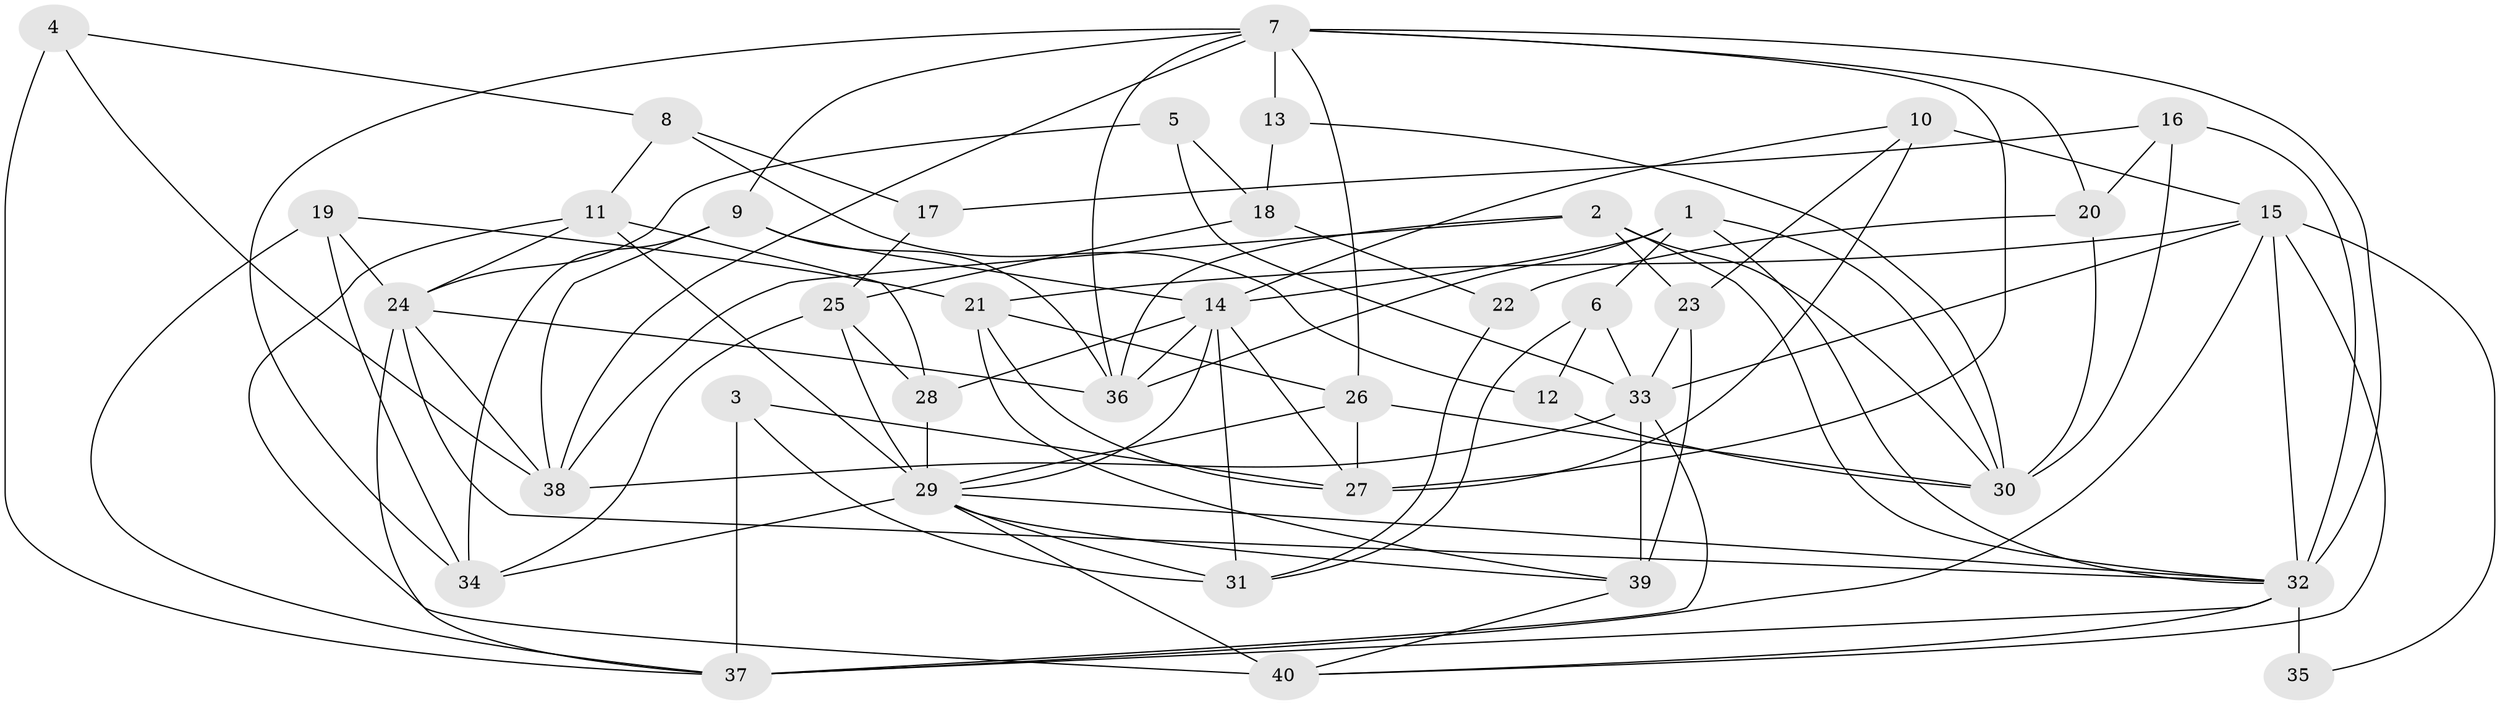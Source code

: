 // original degree distribution, {7: 0.0759493670886076, 6: 0.0379746835443038, 3: 0.189873417721519, 5: 0.13924050632911392, 2: 0.1518987341772152, 4: 0.3924050632911392, 8: 0.012658227848101266}
// Generated by graph-tools (version 1.1) at 2025/37/03/04/25 23:37:09]
// undirected, 40 vertices, 102 edges
graph export_dot {
  node [color=gray90,style=filled];
  1;
  2;
  3;
  4;
  5;
  6;
  7;
  8;
  9;
  10;
  11;
  12;
  13;
  14;
  15;
  16;
  17;
  18;
  19;
  20;
  21;
  22;
  23;
  24;
  25;
  26;
  27;
  28;
  29;
  30;
  31;
  32;
  33;
  34;
  35;
  36;
  37;
  38;
  39;
  40;
  1 -- 6 [weight=1.0];
  1 -- 14 [weight=1.0];
  1 -- 30 [weight=1.0];
  1 -- 32 [weight=1.0];
  1 -- 36 [weight=1.0];
  2 -- 23 [weight=1.0];
  2 -- 30 [weight=1.0];
  2 -- 32 [weight=1.0];
  2 -- 36 [weight=1.0];
  2 -- 38 [weight=1.0];
  3 -- 27 [weight=1.0];
  3 -- 31 [weight=1.0];
  3 -- 37 [weight=1.0];
  4 -- 8 [weight=1.0];
  4 -- 37 [weight=1.0];
  4 -- 38 [weight=1.0];
  5 -- 18 [weight=1.0];
  5 -- 24 [weight=2.0];
  5 -- 33 [weight=1.0];
  6 -- 12 [weight=1.0];
  6 -- 31 [weight=1.0];
  6 -- 33 [weight=1.0];
  7 -- 9 [weight=1.0];
  7 -- 13 [weight=1.0];
  7 -- 20 [weight=1.0];
  7 -- 26 [weight=1.0];
  7 -- 27 [weight=1.0];
  7 -- 32 [weight=1.0];
  7 -- 34 [weight=1.0];
  7 -- 36 [weight=1.0];
  7 -- 38 [weight=1.0];
  8 -- 11 [weight=1.0];
  8 -- 12 [weight=1.0];
  8 -- 17 [weight=1.0];
  9 -- 14 [weight=1.0];
  9 -- 34 [weight=1.0];
  9 -- 36 [weight=1.0];
  9 -- 38 [weight=1.0];
  10 -- 14 [weight=1.0];
  10 -- 15 [weight=1.0];
  10 -- 23 [weight=1.0];
  10 -- 27 [weight=1.0];
  11 -- 24 [weight=1.0];
  11 -- 28 [weight=1.0];
  11 -- 29 [weight=1.0];
  11 -- 40 [weight=1.0];
  12 -- 30 [weight=1.0];
  13 -- 18 [weight=1.0];
  13 -- 30 [weight=1.0];
  14 -- 27 [weight=1.0];
  14 -- 28 [weight=1.0];
  14 -- 29 [weight=1.0];
  14 -- 31 [weight=2.0];
  14 -- 36 [weight=1.0];
  15 -- 21 [weight=1.0];
  15 -- 32 [weight=1.0];
  15 -- 33 [weight=2.0];
  15 -- 35 [weight=1.0];
  15 -- 37 [weight=1.0];
  15 -- 40 [weight=1.0];
  16 -- 17 [weight=1.0];
  16 -- 20 [weight=1.0];
  16 -- 30 [weight=1.0];
  16 -- 32 [weight=1.0];
  17 -- 25 [weight=2.0];
  18 -- 22 [weight=1.0];
  18 -- 25 [weight=1.0];
  19 -- 21 [weight=1.0];
  19 -- 24 [weight=1.0];
  19 -- 34 [weight=1.0];
  19 -- 37 [weight=1.0];
  20 -- 22 [weight=2.0];
  20 -- 30 [weight=2.0];
  21 -- 26 [weight=1.0];
  21 -- 27 [weight=1.0];
  21 -- 39 [weight=1.0];
  22 -- 31 [weight=1.0];
  23 -- 33 [weight=1.0];
  23 -- 39 [weight=2.0];
  24 -- 32 [weight=1.0];
  24 -- 36 [weight=2.0];
  24 -- 37 [weight=1.0];
  24 -- 38 [weight=1.0];
  25 -- 28 [weight=1.0];
  25 -- 29 [weight=1.0];
  25 -- 34 [weight=1.0];
  26 -- 27 [weight=2.0];
  26 -- 29 [weight=1.0];
  26 -- 30 [weight=1.0];
  28 -- 29 [weight=2.0];
  29 -- 31 [weight=1.0];
  29 -- 32 [weight=1.0];
  29 -- 34 [weight=1.0];
  29 -- 39 [weight=1.0];
  29 -- 40 [weight=2.0];
  32 -- 35 [weight=3.0];
  32 -- 37 [weight=1.0];
  32 -- 40 [weight=1.0];
  33 -- 37 [weight=1.0];
  33 -- 38 [weight=1.0];
  33 -- 39 [weight=2.0];
  39 -- 40 [weight=1.0];
}
